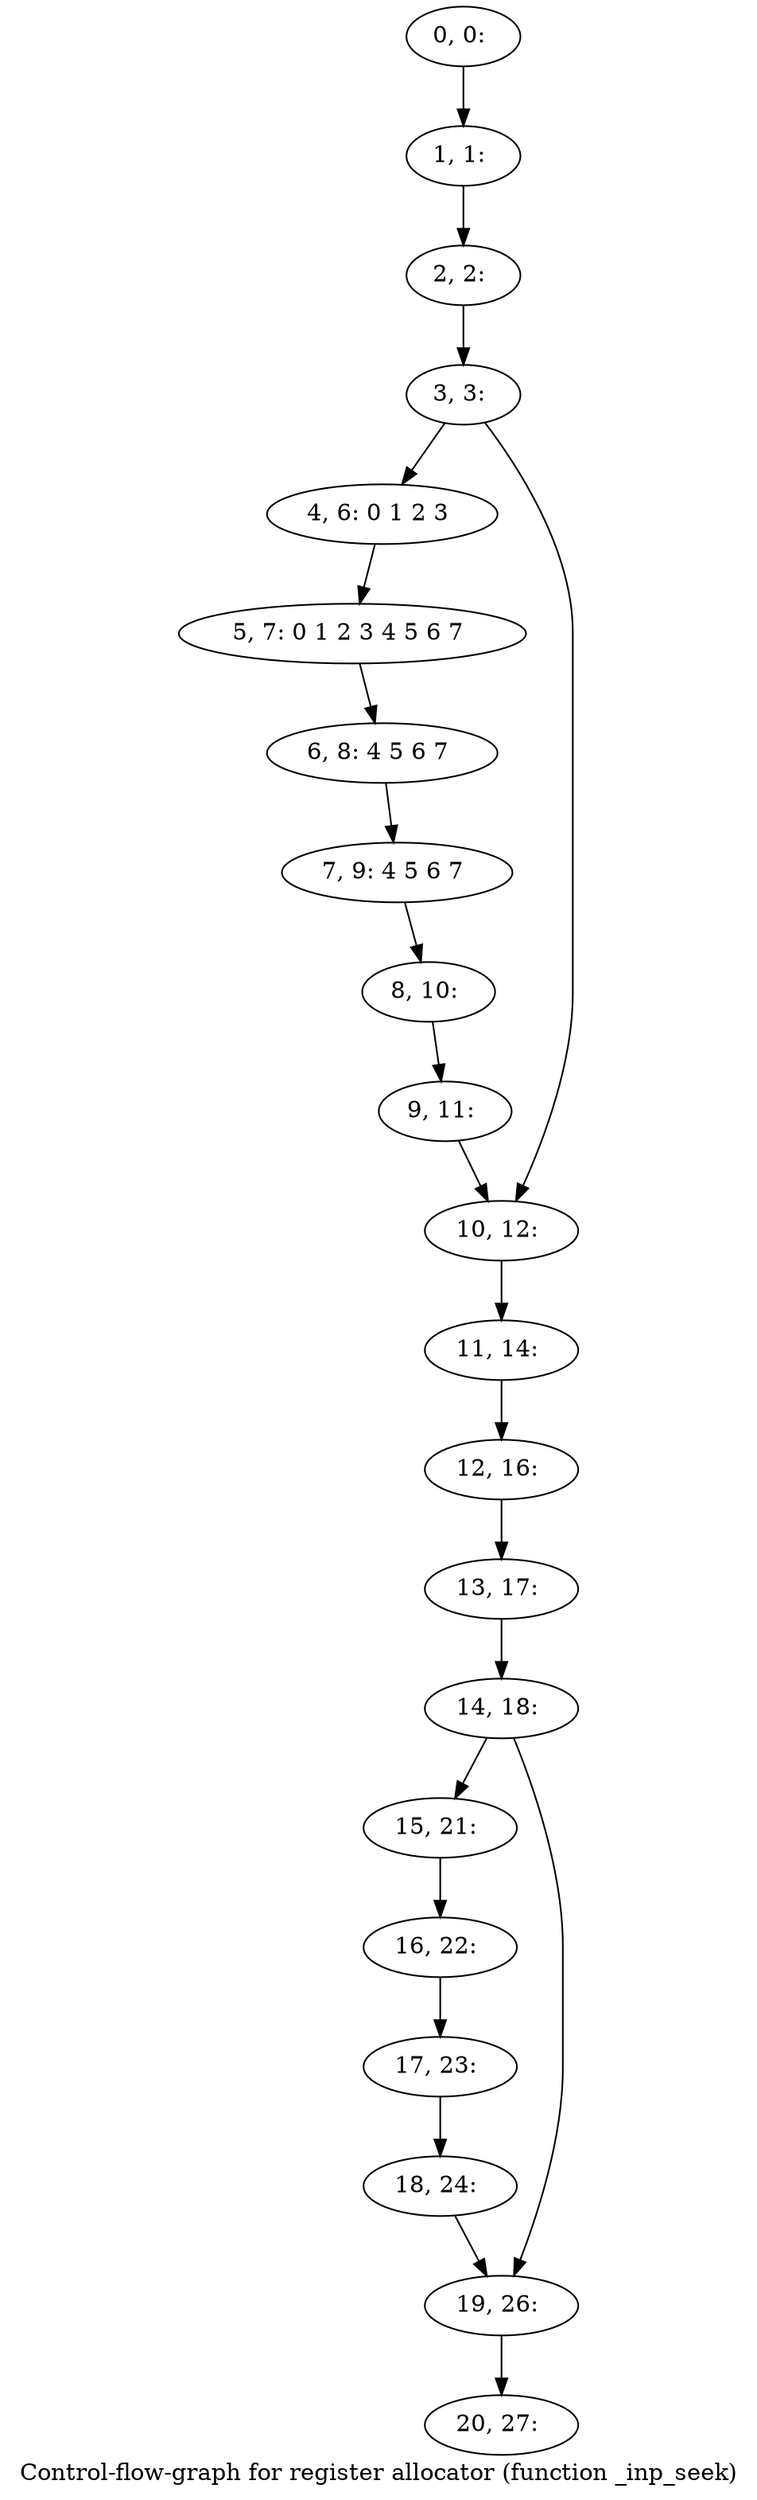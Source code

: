 digraph G {
graph [label="Control-flow-graph for register allocator (function _inp_seek)"]
0[label="0, 0: "];
1[label="1, 1: "];
2[label="2, 2: "];
3[label="3, 3: "];
4[label="4, 6: 0 1 2 3 "];
5[label="5, 7: 0 1 2 3 4 5 6 7 "];
6[label="6, 8: 4 5 6 7 "];
7[label="7, 9: 4 5 6 7 "];
8[label="8, 10: "];
9[label="9, 11: "];
10[label="10, 12: "];
11[label="11, 14: "];
12[label="12, 16: "];
13[label="13, 17: "];
14[label="14, 18: "];
15[label="15, 21: "];
16[label="16, 22: "];
17[label="17, 23: "];
18[label="18, 24: "];
19[label="19, 26: "];
20[label="20, 27: "];
0->1 ;
1->2 ;
2->3 ;
3->4 ;
3->10 ;
4->5 ;
5->6 ;
6->7 ;
7->8 ;
8->9 ;
9->10 ;
10->11 ;
11->12 ;
12->13 ;
13->14 ;
14->15 ;
14->19 ;
15->16 ;
16->17 ;
17->18 ;
18->19 ;
19->20 ;
}

